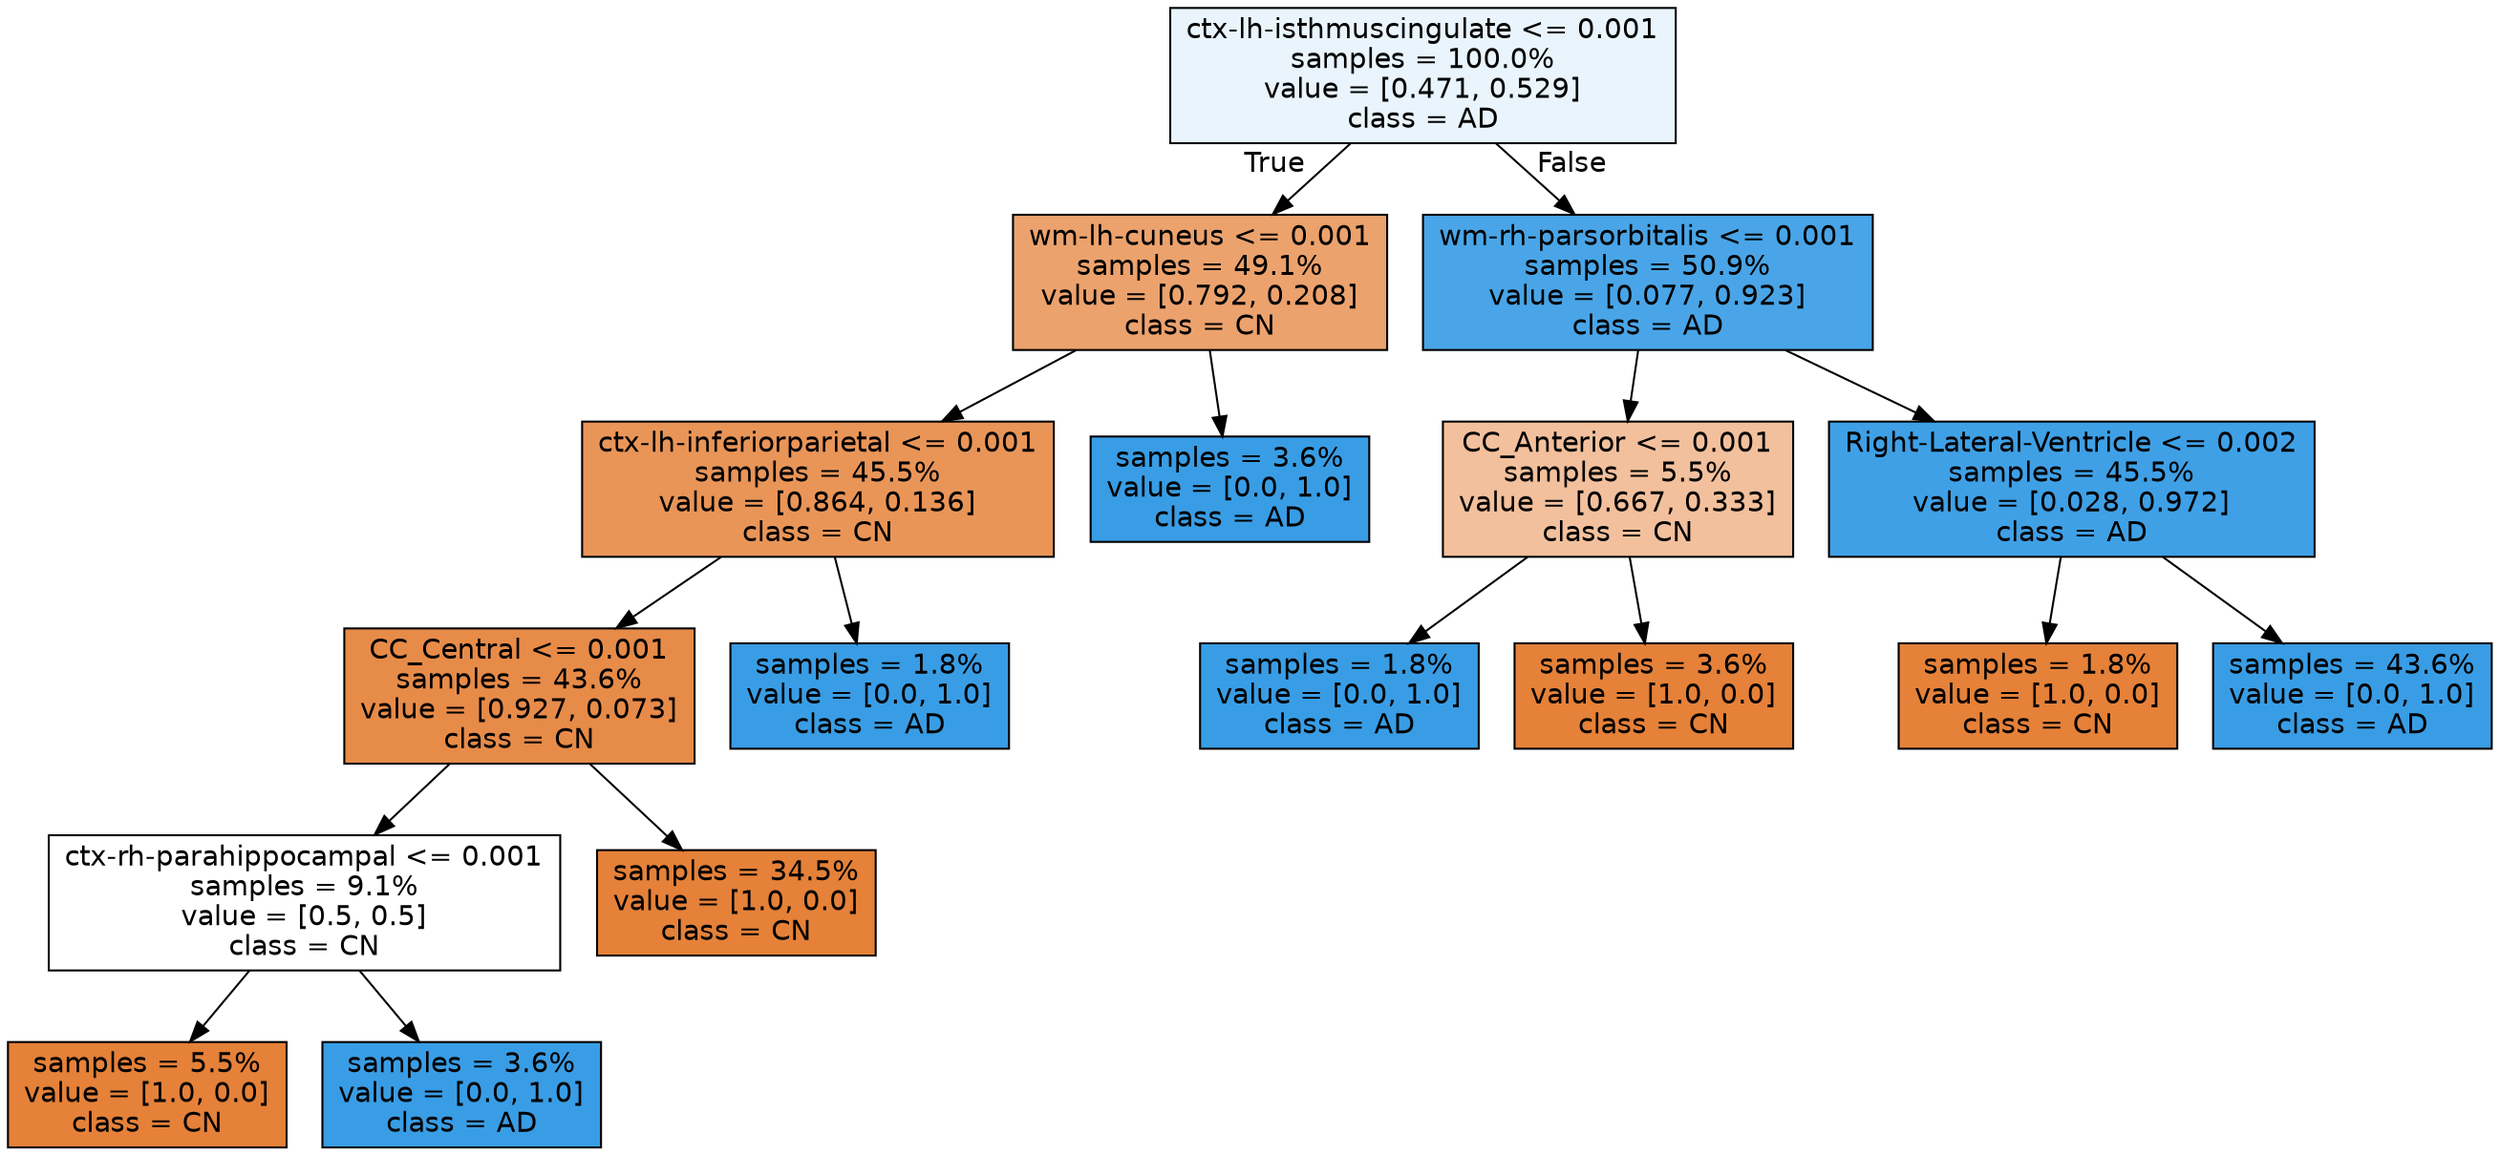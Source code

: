 digraph Tree {
node [shape=box, style="filled", color="black", fontname="helvetica"] ;
edge [fontname="helvetica"] ;
0 [label="ctx-lh-isthmuscingulate <= 0.001\nsamples = 100.0%\nvalue = [0.471, 0.529]\nclass = AD", fillcolor="#e9f4fc"] ;
1 [label="wm-lh-cuneus <= 0.001\nsamples = 49.1%\nvalue = [0.792, 0.208]\nclass = CN", fillcolor="#eca26d"] ;
0 -> 1 [labeldistance=2.5, labelangle=45, headlabel="True"] ;
2 [label="ctx-lh-inferiorparietal <= 0.001\nsamples = 45.5%\nvalue = [0.864, 0.136]\nclass = CN", fillcolor="#e99558"] ;
1 -> 2 ;
3 [label="CC_Central <= 0.001\nsamples = 43.6%\nvalue = [0.927, 0.073]\nclass = CN", fillcolor="#e78b49"] ;
2 -> 3 ;
4 [label="ctx-rh-parahippocampal <= 0.001\nsamples = 9.1%\nvalue = [0.5, 0.5]\nclass = CN", fillcolor="#ffffff"] ;
3 -> 4 ;
5 [label="samples = 5.5%\nvalue = [1.0, 0.0]\nclass = CN", fillcolor="#e58139"] ;
4 -> 5 ;
6 [label="samples = 3.6%\nvalue = [0.0, 1.0]\nclass = AD", fillcolor="#399de5"] ;
4 -> 6 ;
7 [label="samples = 34.5%\nvalue = [1.0, 0.0]\nclass = CN", fillcolor="#e58139"] ;
3 -> 7 ;
8 [label="samples = 1.8%\nvalue = [0.0, 1.0]\nclass = AD", fillcolor="#399de5"] ;
2 -> 8 ;
9 [label="samples = 3.6%\nvalue = [0.0, 1.0]\nclass = AD", fillcolor="#399de5"] ;
1 -> 9 ;
10 [label="wm-rh-parsorbitalis <= 0.001\nsamples = 50.9%\nvalue = [0.077, 0.923]\nclass = AD", fillcolor="#49a5e7"] ;
0 -> 10 [labeldistance=2.5, labelangle=-45, headlabel="False"] ;
11 [label="CC_Anterior <= 0.001\nsamples = 5.5%\nvalue = [0.667, 0.333]\nclass = CN", fillcolor="#f2c09c"] ;
10 -> 11 ;
12 [label="samples = 1.8%\nvalue = [0.0, 1.0]\nclass = AD", fillcolor="#399de5"] ;
11 -> 12 ;
13 [label="samples = 3.6%\nvalue = [1.0, 0.0]\nclass = CN", fillcolor="#e58139"] ;
11 -> 13 ;
14 [label="Right-Lateral-Ventricle <= 0.002\nsamples = 45.5%\nvalue = [0.028, 0.972]\nclass = AD", fillcolor="#3fa0e6"] ;
10 -> 14 ;
15 [label="samples = 1.8%\nvalue = [1.0, 0.0]\nclass = CN", fillcolor="#e58139"] ;
14 -> 15 ;
16 [label="samples = 43.6%\nvalue = [0.0, 1.0]\nclass = AD", fillcolor="#399de5"] ;
14 -> 16 ;
}
